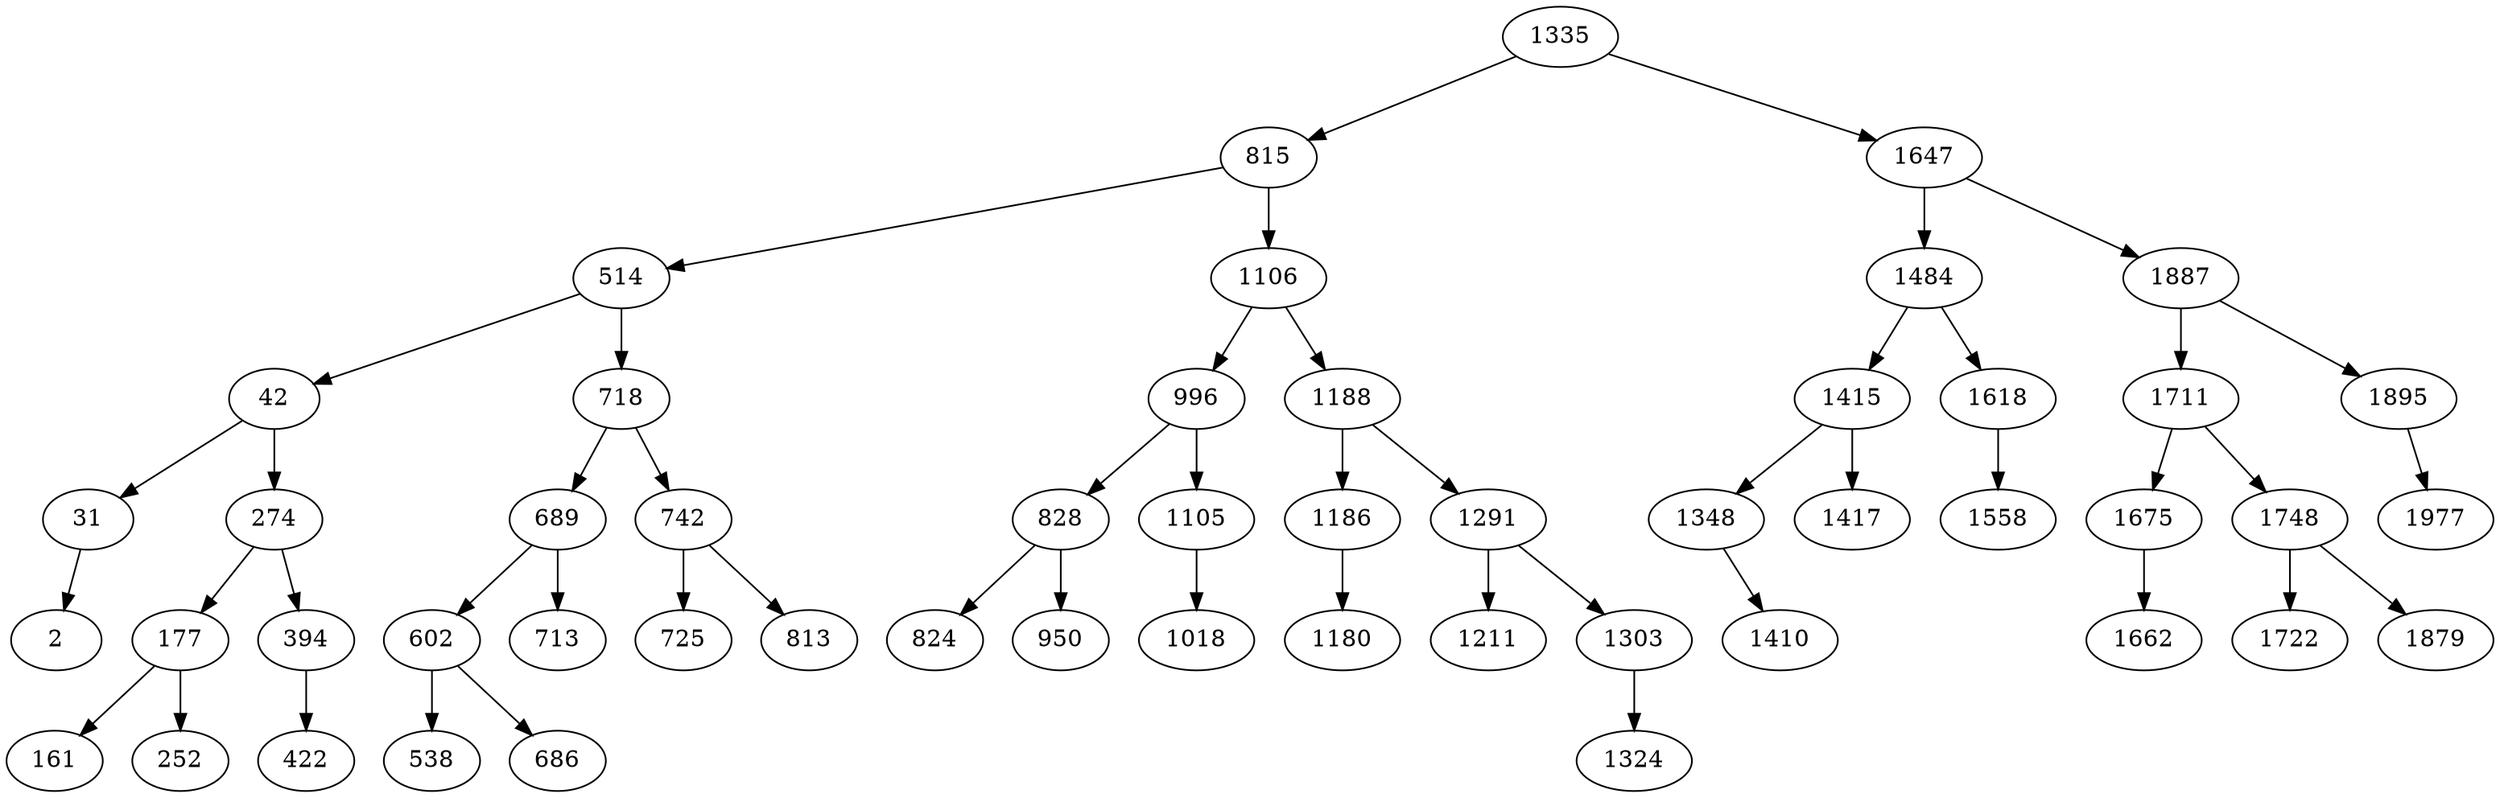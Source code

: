 digraph AVLBaum
{
1335 -> 815;
1335 -> 1647;
815 -> 514;
815 -> 1106;
514 -> 42;
514 -> 718;
42 -> 31;
42 -> 274;
31 -> 2;
274 -> 177;
274 -> 394;
177 -> 161;
177 -> 252;
394 -> 422;
718 -> 689;
718 -> 742;
689 -> 602;
689 -> 713;
602 -> 538;
602 -> 686;
742 -> 725;
742 -> 813;
1106 -> 996;
1106 -> 1188;
996 -> 828;
996 -> 1105;
828 -> 824;
828 -> 950;
1105 -> 1018;
1188 -> 1186;
1188 -> 1291;
1186 -> 1180;
1291 -> 1211;
1291 -> 1303;
1303 -> 1324;
1647 -> 1484;
1647 -> 1887;
1484 -> 1415;
1484 -> 1618;
1415 -> 1348;
1415 -> 1417;
1348 -> 1410;
1618 -> 1558;
1887 -> 1711;
1887 -> 1895;
1711 -> 1675;
1711 -> 1748;
1675 -> 1662;
1748 -> 1722;
1748 -> 1879;
1895 -> 1977;
}
